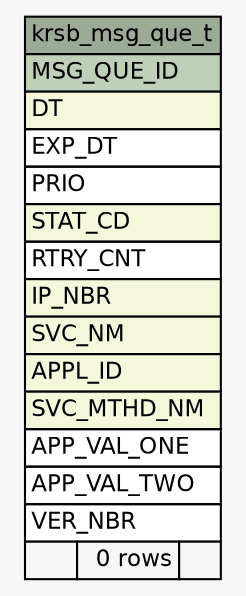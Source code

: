 // dot 2.28.0 on Mac OS X 10.7.2
// SchemaSpy rev 590
digraph "krsb_msg_que_t" {
  graph [
    rankdir="RL"
    bgcolor="#f7f7f7"
    nodesep="0.18"
    ranksep="0.46"
    fontname="Helvetica"
    fontsize="11"
  ];
  node [
    fontname="Helvetica"
    fontsize="11"
    shape="plaintext"
  ];
  edge [
    arrowsize="0.8"
  ];
  "krsb_msg_que_t" [
    label=<
    <TABLE BORDER="0" CELLBORDER="1" CELLSPACING="0" BGCOLOR="#ffffff">
      <TR><TD COLSPAN="3" BGCOLOR="#9bab96" ALIGN="CENTER">krsb_msg_que_t</TD></TR>
      <TR><TD PORT="MSG_QUE_ID" COLSPAN="3" BGCOLOR="#bed1b8" ALIGN="LEFT">MSG_QUE_ID</TD></TR>
      <TR><TD PORT="DT" COLSPAN="3" BGCOLOR="#f4f7da" ALIGN="LEFT">DT</TD></TR>
      <TR><TD PORT="EXP_DT" COLSPAN="3" ALIGN="LEFT">EXP_DT</TD></TR>
      <TR><TD PORT="PRIO" COLSPAN="3" ALIGN="LEFT">PRIO</TD></TR>
      <TR><TD PORT="STAT_CD" COLSPAN="3" BGCOLOR="#f4f7da" ALIGN="LEFT">STAT_CD</TD></TR>
      <TR><TD PORT="RTRY_CNT" COLSPAN="3" ALIGN="LEFT">RTRY_CNT</TD></TR>
      <TR><TD PORT="IP_NBR" COLSPAN="3" BGCOLOR="#f4f7da" ALIGN="LEFT">IP_NBR</TD></TR>
      <TR><TD PORT="SVC_NM" COLSPAN="3" BGCOLOR="#f4f7da" ALIGN="LEFT">SVC_NM</TD></TR>
      <TR><TD PORT="APPL_ID" COLSPAN="3" BGCOLOR="#f4f7da" ALIGN="LEFT">APPL_ID</TD></TR>
      <TR><TD PORT="SVC_MTHD_NM" COLSPAN="3" BGCOLOR="#f4f7da" ALIGN="LEFT">SVC_MTHD_NM</TD></TR>
      <TR><TD PORT="APP_VAL_ONE" COLSPAN="3" ALIGN="LEFT">APP_VAL_ONE</TD></TR>
      <TR><TD PORT="APP_VAL_TWO" COLSPAN="3" ALIGN="LEFT">APP_VAL_TWO</TD></TR>
      <TR><TD PORT="VER_NBR" COLSPAN="3" ALIGN="LEFT">VER_NBR</TD></TR>
      <TR><TD ALIGN="LEFT" BGCOLOR="#f7f7f7">  </TD><TD ALIGN="RIGHT" BGCOLOR="#f7f7f7">0 rows</TD><TD ALIGN="RIGHT" BGCOLOR="#f7f7f7">  </TD></TR>
    </TABLE>>
    URL="tables/krsb_msg_que_t.html"
    tooltip="krsb_msg_que_t"
  ];
}
